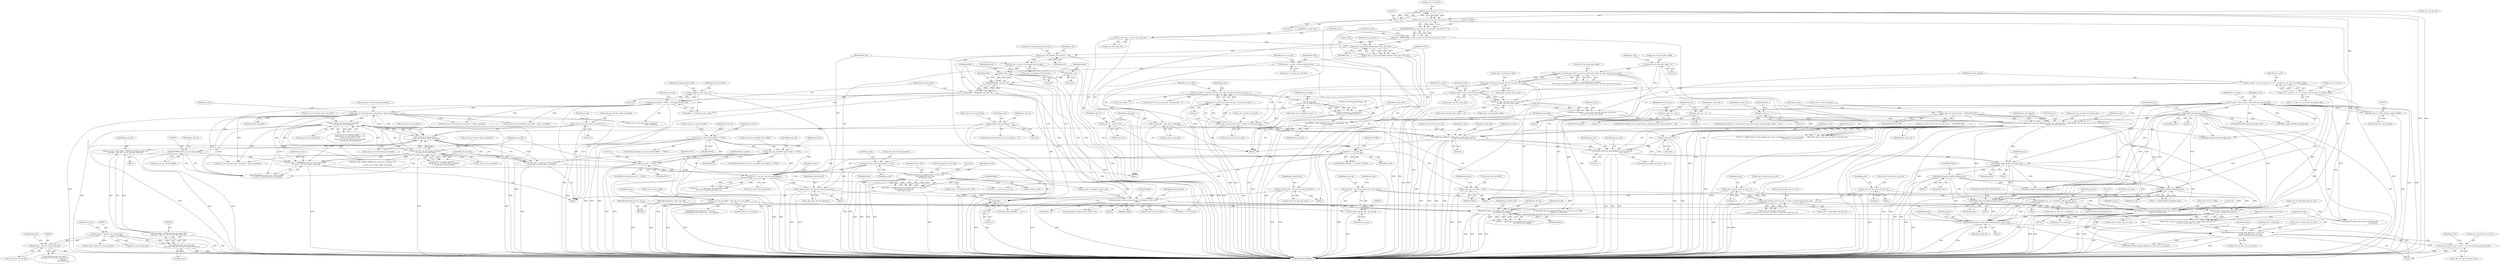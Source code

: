 digraph "0_Android_33ef7de9ddc8ea7eb9cbc440d1cf89957a0c267b@pointer" {
"1002112" [label="(Call,ps_dec->u4_fmt_conv_cur_row += ps_dec->u4_fmt_conv_num_rows)"];
"1002100" [label="(Call,ih264d_format_convert(ps_dec, &(ps_dec->s_disp_op),\n                                  ps_dec->u4_fmt_conv_cur_row,\n                                  ps_dec->u4_fmt_conv_num_rows))"];
"1002069" [label="(Call,ih264d_fill_output_struct_from_context(ps_dec, ps_dec_op))"];
"1002041" [label="(Call,ih264d_get_next_display_field(ps_dec, ps_dec->ps_out_buffer,\n &(ps_dec->s_disp_op)))"];
"1002027" [label="(Call,ih264d_signal_bs_deblk_thread(ps_dec))"];
"1000154" [label="(Call,* ps_dec = (dec_struct_t *)(dec_hdl->pv_codec_handle))"];
"1000156" [label="(Call,(dec_struct_t *)(dec_hdl->pv_codec_handle))"];
"1000897" [label="(Call,ih264d_init_decoder(ps_dec))"];
"1001735" [label="(Call,ih264d_signal_decode_thread(ps_dec))"];
"1001725" [label="(Call,ih264d_check_mb_map_deblk(ps_dec, u4_num_mbs,\n                                                   ps_tfr_cxt,1))"];
"1001701" [label="(Call,ih264d_init_deblk_tfr_ctxt(ps_dec, ps_pad_mgr, ps_tfr_cxt,\n                                           ps_dec->u2_frm_wd_in_mbs, 0))"];
"1001559" [label="(Call,ih264d_mark_err_slice_skip(ps_dec, num_mb_skipped, ps_dec->u1_nal_unit_type == IDR_SLICE_NAL, ps_dec->ps_cur_slice->u2_frame_num,\n &temp_poc, prev_slice_err))"];
"1001516" [label="(Call,num_mb_skipped = (ht_in_mbs * ps_dec->u2_frm_wd_in_mbs)\n - ps_dec->u2_total_mbs_coded)"];
"1001518" [label="(Call,(ht_in_mbs * ps_dec->u2_frm_wd_in_mbs)\n - ps_dec->u2_total_mbs_coded)"];
"1001519" [label="(Call,ht_in_mbs * ps_dec->u2_frm_wd_in_mbs)"];
"1001503" [label="(Call,ht_in_mbs = ps_dec->u2_pic_ht >> (4 + ps_dec->ps_cur_slice->u1_field_pic_flag))"];
"1001505" [label="(Call,ps_dec->u2_pic_ht >> (4 + ps_dec->ps_cur_slice->u1_field_pic_flag))"];
"1001028" [label="(Call,ps_dec->u2_pic_ht * 3 / 2)"];
"1001032" [label="(Call,3 / 2)"];
"1001490" [label="(Call,ps_dec->u2_frm_ht_in_mbs * ps_dec->u2_frm_wd_in_mbs)"];
"1001486" [label="(Call,ps_dec->u2_total_mbs_coded < ps_dec->u2_frm_ht_in_mbs * ps_dec->u2_frm_wd_in_mbs)"];
"1000909" [label="(Call,ps_dec->u2_total_mbs_coded = 0)"];
"1001562" [label="(Call,ps_dec->u1_nal_unit_type == IDR_SLICE_NAL)"];
"1001541" [label="(Call,prev_slice_err = 2)"];
"1001537" [label="(Call,prev_slice_err = 1)"];
"1001554" [label="(Call,prev_slice_err = 1)"];
"1001677" [label="(Call,*ps_pad_mgr = &ps_dec->s_pad_mgr)"];
"1001672" [label="(Call,*ps_tfr_cxt = &s_tfr_ctxt)"];
"1001686" [label="(Call,ps_dec->u2_frm_wd_in_mbs * ps_dec->u2_frm_ht_in_mbs)"];
"1001722" [label="(Call,u4_num_mbs != 0)"];
"1001718" [label="(Call,DEBUG_PERF_PRINTF(\"mbs left for deblocking= %d \n\",u4_num_mbs))"];
"1001709" [label="(Call,u4_num_mbs = u4_max_addr\n - ps_dec->u4_cur_deblk_mb_num + 1)"];
"1001711" [label="(Call,u4_max_addr\n - ps_dec->u4_cur_deblk_mb_num + 1)"];
"1001683" [label="(Call,u4_max_addr = (ps_dec->u2_frm_wd_in_mbs * ps_dec->u2_frm_ht_in_mbs) - 1)"];
"1001685" [label="(Call,(ps_dec->u2_frm_wd_in_mbs * ps_dec->u2_frm_ht_in_mbs) - 1)"];
"1001905" [label="(Call,ih264d_deblock_display(ps_dec))"];
"1001744" [label="(Call,ih264d_signal_bs_deblk_thread(ps_dec))"];
"1000325" [label="(Call,ps_dec->ps_out_buffer = &ps_dec_ip->s_out_buffer)"];
"1000312" [label="(Call,ps_dec->ps_out_buffer = NULL)"];
"1000261" [label="(Call,ps_dec_ip->pv_stream_buffer == NULL)"];
"1001297" [label="(Call,ih264d_parse_nal_unit(dec_hdl, ps_dec_op,\n                              pu1_bitstrm_buf, buflen))"];
"1000149" [label="(MethodParameterIn,iv_obj_t *dec_hdl)"];
"1000228" [label="(Call,memset(ps_dec_op, 0, sizeof(ivd_video_decode_op_t)))"];
"1000216" [label="(Call,ps_dec_op = (ivd_video_decode_op_t *)pv_api_op)"];
"1000218" [label="(Call,(ivd_video_decode_op_t *)pv_api_op)"];
"1000151" [label="(MethodParameterIn,void *pv_api_op)"];
"1001208" [label="(Call,memcpy(pu1_bitstrm_buf, pu1_buf + u4_length_of_start_code,\n                   buflen))"];
"1001061" [label="(Call,pu1_bitstrm_buf = ps_dec->pu1_bits_buf_dynamic)"];
"1001001" [label="(Call,NULL == ps_dec->pu1_bits_buf_dynamic)"];
"1000624" [label="(Call,ps_pic_buf == NULL)"];
"1000611" [label="(Call,ps_pic_buf = (pic_buffer_t *)ih264_buf_mgr_get_next_free(\n (buf_mgr_t *)ps_dec->pv_pic_buf_mgr, &free_id))"];
"1000613" [label="(Call,(pic_buffer_t *)ih264_buf_mgr_get_next_free(\n (buf_mgr_t *)ps_dec->pv_pic_buf_mgr, &free_id))"];
"1000615" [label="(Call,ih264_buf_mgr_get_next_free(\n (buf_mgr_t *)ps_dec->pv_pic_buf_mgr, &free_id))"];
"1000616" [label="(Call,(buf_mgr_t *)ps_dec->pv_pic_buf_mgr)"];
"1000687" [label="(Call,(buf_mgr_t *)ps_dec->pv_pic_buf_mgr)"];
"1000407" [label="(Call,ps_dec->ps_out_buffer->pu1_bufs[i] == NULL)"];
"1001042" [label="(Call,NULL == pv_buf)"];
"1001035" [label="(Call,pv_buf = ps_dec->pf_aligned_alloc(pv_mem_ctxt, 128, size))"];
"1001037" [label="(Call,ps_dec->pf_aligned_alloc(pv_mem_ctxt, 128, size))"];
"1001015" [label="(Call,*pv_mem_ctxt = ps_dec->pv_mem_ctxt)"];
"1001020" [label="(Call,size = MAX(256000, ps_dec->u2_pic_wd * ps_dec->u2_pic_ht * 3 / 2))"];
"1001022" [label="(Call,MAX(256000, ps_dec->u2_pic_wd * ps_dec->u2_pic_ht * 3 / 2))"];
"1001024" [label="(Call,ps_dec->u2_pic_wd * ps_dec->u2_pic_ht * 3 / 2)"];
"1001046" [label="(Call,ps_dec->pu1_bits_buf_dynamic = pv_buf)"];
"1001073" [label="(Call,pu1_bitstrm_buf = ps_dec->pu1_bits_buf_static)"];
"1001088" [label="(Call,ih264d_find_start_code(pu1_buf, 0, u4_max_ofst,\n &u4_length_of_start_code,\n &u4_next_is_aud))"];
"1000979" [label="(Call,pu1_buf = (UWORD8*)ps_dec_ip->pv_stream_buffer\n + ps_dec_op->u4_num_bytes_consumed)"];
"1000982" [label="(Call,(UWORD8*)ps_dec_ip->pv_stream_buffer)"];
"1001461" [label="(Call,ps_dec_op->u4_num_bytes_consumed\n < ps_dec_ip->u4_num_Bytes)"];
"1001436" [label="(Call,ps_dec_op->u4_num_bytes_consumed\n < ps_dec_ip->u4_num_Bytes)"];
"1001116" [label="(Call,ps_dec_op->u4_num_bytes_consumed += bytes_consumed)"];
"1001111" [label="(Call,bytes_consumed = buflen + u4_length_of_start_code)"];
"1001104" [label="(Call,buflen = MIN(buflen, buf_size - 8))"];
"1001106" [label="(Call,MIN(buflen, buf_size - 8))"];
"1001097" [label="(Call,buflen == -1)"];
"1001086" [label="(Call,buflen = ih264d_find_start_code(pu1_buf, 0, u4_max_ofst,\n &u4_length_of_start_code,\n &u4_next_is_aud))"];
"1001099" [label="(Call,-1)"];
"1001101" [label="(Call,buflen = 0)"];
"1001108" [label="(Call,buf_size - 8)"];
"1001066" [label="(Call,buf_size = ps_dec->u4_dynamic_bits_buf_size)"];
"1001051" [label="(Call,ps_dec->u4_dynamic_bits_buf_size = size)"];
"1001078" [label="(Call,buf_size = ps_dec->u4_static_bits_buf_size)"];
"1000172" [label="(Call,u4_length_of_start_code = 0)"];
"1000992" [label="(Call,ps_dec_ip->u4_num_Bytes\n - ps_dec_op->u4_num_bytes_consumed)"];
"1000282" [label="(Call,ps_dec_ip->u4_num_Bytes <= 0)"];
"1000307" [label="(Call,ps_dec_op->u4_num_bytes_consumed = 0)"];
"1000990" [label="(Call,u4_max_ofst = ps_dec_ip->u4_num_Bytes\n - ps_dec_op->u4_num_bytes_consumed)"];
"1002091" [label="(Call,ps_dec->s_disp_frame_info.u4_y_ht\n - ps_dec->u4_fmt_conv_cur_row)"];
"1002077" [label="(Call,ps_dec->u4_fmt_conv_cur_row < ps_dec->s_disp_frame_info.u4_y_ht)"];
"1002059" [label="(Call,ps_dec->u4_fmt_conv_cur_row = 0)"];
"1000333" [label="(Call,ps_dec->u4_fmt_conv_cur_row = 0)"];
"1002087" [label="(Call,ps_dec->u4_fmt_conv_num_rows = ps_dec->s_disp_frame_info.u4_y_ht\n - ps_dec->u4_fmt_conv_cur_row)"];
"1000980" [label="(Identifier,pu1_buf)"];
"1000217" [label="(Identifier,ps_dec_op)"];
"1002087" [label="(Call,ps_dec->u4_fmt_conv_num_rows = ps_dec->s_disp_frame_info.u4_y_ht\n - ps_dec->u4_fmt_conv_cur_row)"];
"1001103" [label="(Literal,0)"];
"1000316" [label="(Identifier,NULL)"];
"1001024" [label="(Call,ps_dec->u2_pic_wd * ps_dec->u2_pic_ht * 3 / 2)"];
"1001098" [label="(Identifier,buflen)"];
"1001732" [label="(Identifier,ps_dec)"];
"1001053" [label="(Identifier,ps_dec)"];
"1000615" [label="(Call,ih264_buf_mgr_get_next_free(\n (buf_mgr_t *)ps_dec->pv_pic_buf_mgr, &free_id))"];
"1001718" [label="(Call,DEBUG_PERF_PRINTF(\"mbs left for deblocking= %d \n\",u4_num_mbs))"];
"1001440" [label="(Call,ps_dec_ip->u4_num_Bytes)"];
"1002088" [label="(Call,ps_dec->u4_fmt_conv_num_rows)"];
"1001087" [label="(Identifier,buflen)"];
"1001491" [label="(Call,ps_dec->u2_frm_ht_in_mbs)"];
"1001055" [label="(Identifier,size)"];
"1001102" [label="(Identifier,buflen)"];
"1000238" [label="(Call,ps_dec->pv_dec_out = ps_dec_op)"];
"1002078" [label="(Call,ps_dec->u4_fmt_conv_cur_row)"];
"1002041" [label="(Call,ih264d_get_next_display_field(ps_dec, ps_dec->ps_out_buffer,\n &(ps_dec->s_disp_op)))"];
"1001041" [label="(Call,RETURN_IF((NULL == pv_buf), IV_FAIL))"];
"1001301" [label="(Identifier,buflen)"];
"1001020" [label="(Call,size = MAX(256000, ps_dec->u2_pic_wd * ps_dec->u2_pic_ht * 3 / 2))"];
"1001724" [label="(Literal,0)"];
"1001023" [label="(Literal,256000)"];
"1001100" [label="(Literal,1)"];
"1000224" [label="(Identifier,u4_size)"];
"1001011" [label="(Block,)"];
"1001537" [label="(Call,prev_slice_err = 1)"];
"1001118" [label="(Identifier,ps_dec_op)"];
"1001698" [label="(Call,u4_max_addr + 1)"];
"1001563" [label="(Call,ps_dec->u1_nal_unit_type)"];
"1001906" [label="(Identifier,ps_dec)"];
"1002147" [label="(Call,NULL != ps_dec->ps_cur_sps)"];
"1001297" [label="(Call,ih264d_parse_nal_unit(dec_hdl, ps_dec_op,\n                              pu1_bitstrm_buf, buflen))"];
"1000689" [label="(Call,ps_dec->pv_pic_buf_mgr)"];
"1001039" [label="(Literal,128)"];
"1001094" [label="(Call,&u4_next_is_aud)"];
"1001084" [label="(Identifier,u4_next_is_aud)"];
"1002028" [label="(Identifier,ps_dec)"];
"1000979" [label="(Call,pu1_buf = (UWORD8*)ps_dec_ip->pv_stream_buffer\n + ps_dec_op->u4_num_bytes_consumed)"];
"1002119" [label="(Call,ih264d_release_display_field(ps_dec, &(ps_dec->s_disp_op)))"];
"1001558" [label="(Identifier,ret1)"];
"1000218" [label="(Call,(ivd_video_decode_op_t *)pv_api_op)"];
"1001527" [label="(ControlStructure,if(ps_dec->u4_first_slice_in_pic && (ps_dec->u4_pic_buf_got == 0)))"];
"1001079" [label="(Identifier,buf_size)"];
"1001673" [label="(Identifier,ps_tfr_cxt)"];
"1001745" [label="(Identifier,ps_dec)"];
"1001116" [label="(Call,ps_dec_op->u4_num_bytes_consumed += bytes_consumed)"];
"1001520" [label="(Identifier,ht_in_mbs)"];
"1000231" [label="(Call,sizeof(ivd_video_decode_op_t))"];
"1000981" [label="(Call,(UWORD8*)ps_dec_ip->pv_stream_buffer\n + ps_dec_op->u4_num_bytes_consumed)"];
"1000692" [label="(Identifier,free_id)"];
"1000896" [label="(Block,)"];
"1001540" [label="(ControlStructure,else)"];
"1000229" [label="(Identifier,ps_dec_op)"];
"1000262" [label="(Call,ps_dec_ip->pv_stream_buffer)"];
"1000286" [label="(Literal,0)"];
"1001710" [label="(Identifier,u4_num_mbs)"];
"1001555" [label="(Identifier,prev_slice_err)"];
"1000977" [label="(Block,)"];
"1000269" [label="(Identifier,ps_dec_op)"];
"1001705" [label="(Call,ps_dec->u2_frm_wd_in_mbs)"];
"1000152" [label="(Block,)"];
"1000317" [label="(ControlStructure,if(ps_dec_ip->u4_size\n >= offsetof(ivd_video_decode_ip_t, s_out_buffer)))"];
"1001068" [label="(Call,ps_dec->u4_dynamic_bits_buf_size)"];
"1001127" [label="(Identifier,ps_dec)"];
"1001075" [label="(Call,ps_dec->pu1_bits_buf_static)"];
"1002102" [label="(Call,&(ps_dec->s_disp_op))"];
"1001903" [label="(Call,ret = ih264d_deblock_display(ps_dec))"];
"1000898" [label="(Identifier,ps_dec)"];
"1002063" [label="(Literal,0)"];
"1000901" [label="(Identifier,ps_dec)"];
"1001207" [label="(Block,)"];
"1002112" [label="(Call,ps_dec->u4_fmt_conv_cur_row += ps_dec->u4_fmt_conv_num_rows)"];
"1001509" [label="(Call,4 + ps_dec->ps_cur_slice->u1_field_pic_flag)"];
"1001482" [label="(Call,(ret != IVD_MEM_ALLOC_FAILED)\n && ps_dec->u2_total_mbs_coded < ps_dec->u2_frm_ht_in_mbs * ps_dec->u2_frm_wd_in_mbs)"];
"1000335" [label="(Identifier,ps_dec)"];
"1000149" [label="(MethodParameterIn,iv_obj_t *dec_hdl)"];
"1001051" [label="(Call,ps_dec->u4_dynamic_bits_buf_size = size)"];
"1001549" [label="(Call,ps_dec->u2_total_mbs_coded == 0)"];
"1001213" [label="(Identifier,buflen)"];
"1001693" [label="(Literal,1)"];
"1000609" [label="(Block,)"];
"1000625" [label="(Identifier,ps_pic_buf)"];
"1000419" [label="(Identifier,ps_dec_op)"];
"1000265" [label="(Identifier,NULL)"];
"1000154" [label="(Call,* ps_dec = (dec_struct_t *)(dec_hdl->pv_codec_handle))"];
"1001099" [label="(Call,-1)"];
"1001063" [label="(Call,ps_dec->pu1_bits_buf_dynamic)"];
"1001008" [label="(Identifier,ps_dec)"];
"1001091" [label="(Identifier,u4_max_ofst)"];
"1001088" [label="(Call,ih264d_find_start_code(pu1_buf, 0, u4_max_ofst,\n &u4_length_of_start_code,\n &u4_next_is_aud))"];
"1001744" [label="(Call,ih264d_signal_bs_deblk_thread(ps_dec))"];
"1002043" [label="(Call,ps_dec->ps_out_buffer)"];
"1002106" [label="(Call,ps_dec->u4_fmt_conv_cur_row)"];
"1001430" [label="(Call,(ps_dec->i4_header_decoded != 3)\n && (ps_dec_op->u4_num_bytes_consumed\n < ps_dec_ip->u4_num_Bytes))"];
"1001042" [label="(Call,NULL == pv_buf)"];
"1000216" [label="(Call,ps_dec_op = (ivd_video_decode_op_t *)pv_api_op)"];
"1000626" [label="(Identifier,NULL)"];
"1000177" [label="(Identifier,bytes_consumed)"];
"1001298" [label="(Identifier,dec_hdl)"];
"1000913" [label="(Literal,0)"];
"1000407" [label="(Call,ps_dec->ps_out_buffer->pu1_bufs[i] == NULL)"];
"1001696" [label="(Identifier,ps_dec)"];
"1000415" [label="(Identifier,NULL)"];
"1000622" [label="(Identifier,free_id)"];
"1001561" [label="(Identifier,num_mb_skipped)"];
"1001530" [label="(Identifier,ps_dec)"];
"1000320" [label="(Identifier,ps_dec_ip)"];
"1000283" [label="(Call,ps_dec_ip->u4_num_Bytes)"];
"1002029" [label="(Block,)"];
"1001045" [label="(Identifier,IV_FAIL)"];
"1001566" [label="(Identifier,IDR_SLICE_NAL)"];
"1001047" [label="(Call,ps_dec->pu1_bits_buf_dynamic)"];
"1001572" [label="(Call,&temp_poc)"];
"1001300" [label="(Identifier,pu1_bitstrm_buf)"];
"1000174" [label="(Literal,0)"];
"1001108" [label="(Call,buf_size - 8)"];
"1002116" [label="(Call,ps_dec->u4_fmt_conv_num_rows)"];
"1001667" [label="(Block,)"];
"1001107" [label="(Identifier,buflen)"];
"1001465" [label="(Call,ps_dec_ip->u4_num_Bytes)"];
"1000616" [label="(Call,(buf_mgr_t *)ps_dec->pv_pic_buf_mgr)"];
"1001746" [label="(Call,DATA_SYNC())"];
"1002097" [label="(Call,ps_dec->u4_fmt_conv_cur_row)"];
"1001022" [label="(Call,MAX(256000, ps_dec->u2_pic_wd * ps_dec->u2_pic_ht * 3 / 2))"];
"1000281" [label="(ControlStructure,if(ps_dec_ip->u4_num_Bytes <= 0))"];
"1001538" [label="(Identifier,prev_slice_err)"];
"1001721" [label="(ControlStructure,if(u4_num_mbs != 0))"];
"1001086" [label="(Call,buflen = ih264d_find_start_code(pu1_buf, 0, u4_max_ofst,\n &u4_length_of_start_code,\n &u4_next_is_aud))"];
"1001725" [label="(Call,ih264d_check_mb_map_deblk(ps_dec, u4_num_mbs,\n                                                   ps_tfr_cxt,1))"];
"1000307" [label="(Call,ps_dec_op->u4_num_bytes_consumed = 0)"];
"1001541" [label="(Call,prev_slice_err = 2)"];
"1000282" [label="(Call,ps_dec_ip->u4_num_Bytes <= 0)"];
"1001557" [label="(Call,ret1 = ih264d_mark_err_slice_skip(ps_dec, num_mb_skipped, ps_dec->u1_nal_unit_type == IDR_SLICE_NAL, ps_dec->ps_cur_slice->u2_frame_num,\n &temp_poc, prev_slice_err))"];
"1001101" [label="(Call,buflen = 0)"];
"1001843" [label="(Call,ih264d_signal_bs_deblk_thread(ps_dec))"];
"1001505" [label="(Call,ps_dec->u2_pic_ht >> (4 + ps_dec->ps_cur_slice->u1_field_pic_flag))"];
"1002060" [label="(Call,ps_dec->u4_fmt_conv_cur_row)"];
"1000155" [label="(Identifier,ps_dec)"];
"1001046" [label="(Call,ps_dec->pu1_bits_buf_dynamic = pv_buf)"];
"1001686" [label="(Call,ps_dec->u2_frm_wd_in_mbs * ps_dec->u2_frm_ht_in_mbs)"];
"1000173" [label="(Identifier,u4_length_of_start_code)"];
"1001542" [label="(Identifier,prev_slice_err)"];
"1001711" [label="(Call,u4_max_addr\n - ps_dec->u4_cur_deblk_mb_num + 1)"];
"1001674" [label="(Call,&s_tfr_ctxt)"];
"1001109" [label="(Identifier,buf_size)"];
"1000220" [label="(Identifier,pv_api_op)"];
"1000158" [label="(Call,dec_hdl->pv_codec_handle)"];
"1000910" [label="(Call,ps_dec->u2_total_mbs_coded)"];
"1001687" [label="(Call,ps_dec->u2_frm_wd_in_mbs)"];
"1002120" [label="(Identifier,ps_dec)"];
"1001222" [label="(Call,pu1_bitstrm_buf + buflen)"];
"1002086" [label="(Block,)"];
"1000990" [label="(Call,u4_max_ofst = ps_dec_ip->u4_num_Bytes\n - ps_dec_op->u4_num_bytes_consumed)"];
"1001060" [label="(Block,)"];
"1001003" [label="(Call,ps_dec->pu1_bits_buf_dynamic)"];
"1001295" [label="(Call,ret = ih264d_parse_nal_unit(dec_hdl, ps_dec_op,\n                              pu1_bitstrm_buf, buflen))"];
"1001462" [label="(Call,ps_dec_op->u4_num_bytes_consumed)"];
"1000172" [label="(Call,u4_length_of_start_code = 0)"];
"1001092" [label="(Call,&u4_length_of_start_code)"];
"1001735" [label="(Call,ih264d_signal_decode_thread(ps_dec))"];
"1002075" [label="(Identifier,ps_dec)"];
"1001159" [label="(Call,ps_dec_op->u4_num_bytes_consumed -=\n                                        bytes_consumed)"];
"1002046" [label="(Call,&(ps_dec->s_disp_op))"];
"1000436" [label="(Identifier,ps_dec)"];
"1000337" [label="(Literal,0)"];
"1001436" [label="(Call,ps_dec_op->u4_num_bytes_consumed\n < ps_dec_ip->u4_num_Bytes)"];
"1001569" [label="(Identifier,ps_dec)"];
"1001503" [label="(Call,ht_in_mbs = ps_dec->u2_pic_ht >> (4 + ps_dec->ps_cur_slice->u1_field_pic_flag))"];
"1000697" [label="(Call,(buf_mgr_t *)ps_dec->pv_pic_buf_mgr)"];
"1000151" [label="(MethodParameterIn,void *pv_api_op)"];
"1001933" [label="(Call,ps_dec->ps_cur_slice->u1_nal_unit_type == IDR_SLICE_NAL)"];
"1001106" [label="(Call,MIN(buflen, buf_size - 8))"];
"1001034" [label="(Literal,2)"];
"1000340" [label="(Identifier,ps_dec)"];
"1002073" [label="(Call,ps_dec->u4_output_present &&\n (ps_dec->u4_fmt_conv_cur_row < ps_dec->s_disp_frame_info.u4_y_ht))"];
"1001574" [label="(Identifier,prev_slice_err)"];
"1001547" [label="(Identifier,ps_dec)"];
"1002091" [label="(Call,ps_dec->s_disp_frame_info.u4_y_ht\n - ps_dec->u4_fmt_conv_cur_row)"];
"1000406" [label="(ControlStructure,if(ps_dec->ps_out_buffer->pu1_bufs[i] == NULL))"];
"1002100" [label="(Call,ih264d_format_convert(ps_dec, &(ps_dec->s_disp_op),\n                                  ps_dec->u4_fmt_conv_cur_row,\n                                  ps_dec->u4_fmt_conv_num_rows))"];
"1001672" [label="(Call,*ps_tfr_cxt = &s_tfr_ctxt)"];
"1001729" [label="(Literal,1)"];
"1002069" [label="(Call,ih264d_fill_output_struct_from_context(ps_dec, ps_dec_op))"];
"1001017" [label="(Call,ps_dec->pv_mem_ctxt)"];
"1001078" [label="(Call,buf_size = ps_dec->u4_static_bits_buf_size)"];
"1000311" [label="(Literal,0)"];
"1001562" [label="(Call,ps_dec->u1_nal_unit_type == IDR_SLICE_NAL)"];
"1001694" [label="(Call,ps_dec->u4_cur_bs_mb_num = u4_max_addr + 1)"];
"1002071" [label="(Identifier,ps_dec_op)"];
"1001709" [label="(Call,u4_num_mbs = u4_max_addr\n - ps_dec->u4_cur_deblk_mb_num + 1)"];
"1001050" [label="(Identifier,pv_buf)"];
"1001096" [label="(ControlStructure,if(buflen == -1))"];
"1001708" [label="(Literal,0)"];
"1001216" [label="(Call,buflen + 8)"];
"1000314" [label="(Identifier,ps_dec)"];
"1001044" [label="(Identifier,pv_buf)"];
"1000334" [label="(Call,ps_dec->u4_fmt_conv_cur_row)"];
"1002092" [label="(Call,ps_dec->s_disp_frame_info.u4_y_ht)"];
"1002040" [label="(Block,)"];
"1001517" [label="(Identifier,num_mb_skipped)"];
"1002066" [label="(Identifier,ps_dec)"];
"1001067" [label="(Identifier,buf_size)"];
"1001524" [label="(Call,ps_dec->u2_total_mbs_coded)"];
"1000333" [label="(Call,ps_dec->u4_fmt_conv_cur_row = 0)"];
"1001678" [label="(Identifier,ps_pad_mgr)"];
"1001090" [label="(Literal,0)"];
"1001723" [label="(Identifier,u4_num_mbs)"];
"1001683" [label="(Call,u4_max_addr = (ps_dec->u2_frm_wd_in_mbs * ps_dec->u2_frm_ht_in_mbs) - 1)"];
"1001612" [label="(Call,ih264d_signal_decode_thread(ps_dec))"];
"1000909" [label="(Call,ps_dec->u2_total_mbs_coded = 0)"];
"1000679" [label="(Literal,1)"];
"1000230" [label="(Literal,0)"];
"1001089" [label="(Identifier,pu1_buf)"];
"1001358" [label="(Call,ps_dec_op->u4_num_bytes_consumed -= bytes_consumed)"];
"1001062" [label="(Identifier,pu1_bitstrm_buf)"];
"1001409" [label="(Call,ih264d_signal_decode_thread(ps_dec))"];
"1001497" [label="(Block,)"];
"1001702" [label="(Identifier,ps_dec)"];
"1001080" [label="(Call,ps_dec->u4_static_bits_buf_size)"];
"1000312" [label="(Call,ps_dec->ps_out_buffer = NULL)"];
"1001112" [label="(Identifier,bytes_consumed)"];
"1001712" [label="(Identifier,u4_max_addr)"];
"1002052" [label="(Literal,0)"];
"1001437" [label="(Call,ps_dec_op->u4_num_bytes_consumed)"];
"1001743" [label="(Block,)"];
"1000624" [label="(Call,ps_pic_buf == NULL)"];
"1002077" [label="(Call,ps_dec->u4_fmt_conv_cur_row < ps_dec->s_disp_frame_info.u4_y_ht)"];
"1001105" [label="(Identifier,buflen)"];
"1001713" [label="(Call,ps_dec->u4_cur_deblk_mb_num + 1)"];
"1000618" [label="(Call,ps_dec->pv_pic_buf_mgr)"];
"1000916" [label="(Identifier,ps_dec)"];
"1000991" [label="(Identifier,u4_max_ofst)"];
"1001215" [label="(Call,(buflen + 8) < buf_size)"];
"1001117" [label="(Call,ps_dec_op->u4_num_bytes_consumed)"];
"1001703" [label="(Identifier,ps_pad_mgr)"];
"1001490" [label="(Call,ps_dec->u2_frm_ht_in_mbs * ps_dec->u2_frm_wd_in_mbs)"];
"1001035" [label="(Call,pv_buf = ps_dec->pf_aligned_alloc(pv_mem_ctxt, 128, size))"];
"1001111" [label="(Call,bytes_consumed = buflen + u4_length_of_start_code)"];
"1001720" [label="(Identifier,u4_num_mbs)"];
"1001021" [label="(Identifier,size)"];
"1001192" [label="(Call,ih264d_signal_decode_thread(ps_dec))"];
"1001719" [label="(Literal,\"mbs left for deblocking= %d \n\")"];
"1000631" [label="(Identifier,display_queued)"];
"1000326" [label="(Call,ps_dec->ps_out_buffer)"];
"1002114" [label="(Identifier,ps_dec)"];
"1001728" [label="(Identifier,ps_tfr_cxt)"];
"1001015" [label="(Call,*pv_mem_ctxt = ps_dec->pv_mem_ctxt)"];
"1001058" [label="(Identifier,ps_dec)"];
"1000284" [label="(Identifier,ps_dec_ip)"];
"1002101" [label="(Identifier,ps_dec)"];
"1001210" [label="(Call,pu1_buf + u4_length_of_start_code)"];
"1000612" [label="(Identifier,ps_pic_buf)"];
"1002189" [label="(MethodReturn,WORD32)"];
"1001559" [label="(Call,ih264d_mark_err_slice_skip(ps_dec, num_mb_skipped, ps_dec->u1_nal_unit_type == IDR_SLICE_NAL, ps_dec->ps_cur_slice->u2_frame_num,\n &temp_poc, prev_slice_err))"];
"1001504" [label="(Identifier,ht_in_mbs)"];
"1001036" [label="(Identifier,pv_buf)"];
"1001740" [label="(Identifier,ps_dec)"];
"1001487" [label="(Call,ps_dec->u2_total_mbs_coded)"];
"1001097" [label="(Call,buflen == -1)"];
"1000304" [label="(Identifier,ps_dec)"];
"1000228" [label="(Call,memset(ps_dec_op, 0, sizeof(ivd_video_decode_op_t)))"];
"1001028" [label="(Call,ps_dec->u2_pic_ht * 3 / 2)"];
"1001556" [label="(Literal,1)"];
"1001544" [label="(ControlStructure,if(ps_dec->u4_first_slice_in_pic && (ps_dec->u2_total_mbs_coded == 0)))"];
"1000261" [label="(Call,ps_dec_ip->pv_stream_buffer == NULL)"];
"1001217" [label="(Identifier,buflen)"];
"1001567" [label="(Call,ps_dec->ps_cur_slice->u2_frame_num)"];
"1000988" [label="(Identifier,ps_dec_op)"];
"1000897" [label="(Call,ih264d_init_decoder(ps_dec))"];
"1002026" [label="(Block,)"];
"1001521" [label="(Call,ps_dec->u2_frm_wd_in_mbs)"];
"1001461" [label="(Call,ps_dec_op->u4_num_bytes_consumed\n < ps_dec_ip->u4_num_Bytes)"];
"1002182" [label="(Call,H264_DEC_DEBUG_PRINT(\"The num bytes consumed: %d\n\",\n                         ps_dec_op->u4_num_bytes_consumed))"];
"1000613" [label="(Call,(pic_buffer_t *)ih264_buf_mgr_get_next_free(\n (buf_mgr_t *)ps_dec->pv_pic_buf_mgr, &free_id))"];
"1001073" [label="(Call,pu1_bitstrm_buf = ps_dec->pu1_bits_buf_static)"];
"1002033" [label="(Identifier,IVD_DECODE_FRAME_OUT)"];
"1002058" [label="(Block,)"];
"1000313" [label="(Call,ps_dec->ps_out_buffer)"];
"1001025" [label="(Call,ps_dec->u2_pic_wd)"];
"1002109" [label="(Call,ps_dec->u4_fmt_conv_num_rows)"];
"1001628" [label="(Call,ps_dec_op->u4_num_bytes_consumed -= bytes_consumed)"];
"1001002" [label="(Identifier,NULL)"];
"1001539" [label="(Literal,1)"];
"1001074" [label="(Identifier,pu1_bitstrm_buf)"];
"1001445" [label="(Call,((ps_dec->i4_decode_header == 0)\n && ((ps_dec->u1_pic_decode_done == 0)\n || (u4_next_is_aud == 1)))\n && (ps_dec_op->u4_num_bytes_consumed\n < ps_dec_ip->u4_num_Bytes))"];
"1000686" [label="(Call,ih264_buf_mgr_set_status(\n (buf_mgr_t *)ps_dec->pv_pic_buf_mgr,\n                                    free_id,\n                                    BUF_MGR_IO))"];
"1000623" [label="(ControlStructure,if(ps_pic_buf == NULL))"];
"1000156" [label="(Call,(dec_struct_t *)(dec_hdl->pv_codec_handle))"];
"1001001" [label="(Call,NULL == ps_dec->pu1_bits_buf_dynamic)"];
"1000982" [label="(Call,(UWORD8*)ps_dec_ip->pv_stream_buffer)"];
"1001256" [label="(Call,ih264d_fill_output_struct_from_context(ps_dec,\n                                                           ps_dec_op))"];
"1001134" [label="(Call,pu1_buf + u4_length_of_start_code)"];
"1001000" [label="(Call,(NULL == ps_dec->pu1_bits_buf_dynamic) &&\n (ps_dec->i4_header_decoded & 1))"];
"1001690" [label="(Call,ps_dec->u2_frm_ht_in_mbs)"];
"1001208" [label="(Call,memcpy(pu1_bitstrm_buf, pu1_buf + u4_length_of_start_code,\n                   buflen))"];
"1000996" [label="(Call,ps_dec_op->u4_num_bytes_consumed)"];
"1000408" [label="(Call,ps_dec->ps_out_buffer->pu1_bufs[i])"];
"1000325" [label="(Call,ps_dec->ps_out_buffer = &ps_dec_ip->s_out_buffer)"];
"1001038" [label="(Identifier,pv_mem_ctxt)"];
"1002081" [label="(Call,ps_dec->s_disp_frame_info.u4_y_ht)"];
"1001677" [label="(Call,*ps_pad_mgr = &ps_dec->s_pad_mgr)"];
"1002027" [label="(Call,ih264d_signal_bs_deblk_thread(ps_dec))"];
"1000329" [label="(Call,&ps_dec_ip->s_out_buffer)"];
"1001516" [label="(Call,num_mb_skipped = (ht_in_mbs * ps_dec->u2_frm_wd_in_mbs)\n - ps_dec->u2_total_mbs_coded)"];
"1000290" [label="(Identifier,ps_dec_op)"];
"1002059" [label="(Call,ps_dec->u4_fmt_conv_cur_row = 0)"];
"1001679" [label="(Call,&ps_dec->s_pad_mgr)"];
"1000714" [label="(Call,ih264d_get_next_display_field(ps_dec, ps_dec->ps_out_buffer,\n &(ps_dec->s_disp_op)))"];
"1001494" [label="(Call,ps_dec->u2_frm_wd_in_mbs)"];
"1001685" [label="(Call,(ps_dec->u2_frm_wd_in_mbs * ps_dec->u2_frm_ht_in_mbs) - 1)"];
"1001704" [label="(Identifier,ps_tfr_cxt)"];
"1001543" [label="(Literal,2)"];
"1001113" [label="(Call,buflen + u4_length_of_start_code)"];
"1001061" [label="(Call,pu1_bitstrm_buf = ps_dec->pu1_bits_buf_dynamic)"];
"1000611" [label="(Call,ps_pic_buf = (pic_buffer_t *)ih264_buf_mgr_get_next_free(\n (buf_mgr_t *)ps_dec->pv_pic_buf_mgr, &free_id))"];
"1001209" [label="(Identifier,pu1_bitstrm_buf)"];
"1001033" [label="(Literal,3)"];
"1001684" [label="(Identifier,u4_max_addr)"];
"1000621" [label="(Call,&free_id)"];
"1000221" [label="(Block,)"];
"1001043" [label="(Identifier,NULL)"];
"1000260" [label="(ControlStructure,if(ps_dec_ip->pv_stream_buffer == NULL))"];
"1001381" [label="(Call,ps_dec_op->u4_num_bytes_consumed -= bytes_consumed)"];
"1001905" [label="(Call,ih264d_deblock_display(ps_dec))"];
"1001525" [label="(Identifier,ps_dec)"];
"1000984" [label="(Call,ps_dec_ip->pv_stream_buffer)"];
"1001040" [label="(Identifier,size)"];
"1001736" [label="(Identifier,ps_dec)"];
"1000235" [label="(Identifier,ps_dec_op)"];
"1001486" [label="(Call,ps_dec->u2_total_mbs_coded < ps_dec->u2_frm_ht_in_mbs * ps_dec->u2_frm_wd_in_mbs)"];
"1001519" [label="(Call,ht_in_mbs * ps_dec->u2_frm_wd_in_mbs)"];
"1001029" [label="(Call,ps_dec->u2_pic_ht)"];
"1001506" [label="(Call,ps_dec->u2_pic_ht)"];
"1001110" [label="(Literal,8)"];
"1000992" [label="(Call,ps_dec_ip->u4_num_Bytes\n - ps_dec_op->u4_num_bytes_consumed)"];
"1001221" [label="(Call,memset(pu1_bitstrm_buf + buflen, 0, 8))"];
"1000163" [label="(Identifier,i4_err_status)"];
"1001518" [label="(Call,(ht_in_mbs * ps_dec->u2_frm_wd_in_mbs)\n - ps_dec->u2_total_mbs_coded)"];
"1001037" [label="(Call,ps_dec->pf_aligned_alloc(pv_mem_ctxt, 128, size))"];
"1001639" [label="(Block,)"];
"1001726" [label="(Identifier,ps_dec)"];
"1001104" [label="(Call,buflen = MIN(buflen, buf_size - 8))"];
"1001032" [label="(Call,3 / 2)"];
"1000993" [label="(Call,ps_dec_ip->u4_num_Bytes)"];
"1001299" [label="(Identifier,ps_dec_op)"];
"1001052" [label="(Call,ps_dec->u4_dynamic_bits_buf_size)"];
"1002042" [label="(Identifier,ps_dec)"];
"1000308" [label="(Call,ps_dec_op->u4_num_bytes_consumed)"];
"1002070" [label="(Identifier,ps_dec)"];
"1001120" [label="(Identifier,bytes_consumed)"];
"1001554" [label="(Call,prev_slice_err = 1)"];
"1001016" [label="(Identifier,pv_mem_ctxt)"];
"1001066" [label="(Call,buf_size = ps_dec->u4_dynamic_bits_buf_size)"];
"1001072" [label="(Block,)"];
"1002113" [label="(Call,ps_dec->u4_fmt_conv_cur_row)"];
"1001727" [label="(Identifier,u4_num_mbs)"];
"1000687" [label="(Call,(buf_mgr_t *)ps_dec->pv_pic_buf_mgr)"];
"1001701" [label="(Call,ih264d_init_deblk_tfr_ctxt(ps_dec, ps_pad_mgr, ps_tfr_cxt,\n                                           ps_dec->u2_frm_wd_in_mbs, 0))"];
"1001722" [label="(Call,u4_num_mbs != 0)"];
"1001560" [label="(Identifier,ps_dec)"];
"1002112" -> "1002086"  [label="AST: "];
"1002112" -> "1002116"  [label="CFG: "];
"1002113" -> "1002112"  [label="AST: "];
"1002116" -> "1002112"  [label="AST: "];
"1002120" -> "1002112"  [label="CFG: "];
"1002112" -> "1002189"  [label="DDG: "];
"1002112" -> "1002189"  [label="DDG: "];
"1002100" -> "1002112"  [label="DDG: "];
"1002100" -> "1002112"  [label="DDG: "];
"1002100" -> "1002086"  [label="AST: "];
"1002100" -> "1002109"  [label="CFG: "];
"1002101" -> "1002100"  [label="AST: "];
"1002102" -> "1002100"  [label="AST: "];
"1002106" -> "1002100"  [label="AST: "];
"1002109" -> "1002100"  [label="AST: "];
"1002114" -> "1002100"  [label="CFG: "];
"1002100" -> "1002189"  [label="DDG: "];
"1002069" -> "1002100"  [label="DDG: "];
"1002041" -> "1002100"  [label="DDG: "];
"1002091" -> "1002100"  [label="DDG: "];
"1002087" -> "1002100"  [label="DDG: "];
"1002100" -> "1002119"  [label="DDG: "];
"1002100" -> "1002119"  [label="DDG: "];
"1002069" -> "1002029"  [label="AST: "];
"1002069" -> "1002071"  [label="CFG: "];
"1002070" -> "1002069"  [label="AST: "];
"1002071" -> "1002069"  [label="AST: "];
"1002075" -> "1002069"  [label="CFG: "];
"1002069" -> "1002189"  [label="DDG: "];
"1002069" -> "1002189"  [label="DDG: "];
"1002041" -> "1002069"  [label="DDG: "];
"1002027" -> "1002069"  [label="DDG: "];
"1000154" -> "1002069"  [label="DDG: "];
"1000897" -> "1002069"  [label="DDG: "];
"1001735" -> "1002069"  [label="DDG: "];
"1001559" -> "1002069"  [label="DDG: "];
"1001905" -> "1002069"  [label="DDG: "];
"1001744" -> "1002069"  [label="DDG: "];
"1001297" -> "1002069"  [label="DDG: "];
"1000228" -> "1002069"  [label="DDG: "];
"1002069" -> "1002119"  [label="DDG: "];
"1002041" -> "1002040"  [label="AST: "];
"1002041" -> "1002046"  [label="CFG: "];
"1002042" -> "1002041"  [label="AST: "];
"1002043" -> "1002041"  [label="AST: "];
"1002046" -> "1002041"  [label="AST: "];
"1002052" -> "1002041"  [label="CFG: "];
"1002041" -> "1002189"  [label="DDG: "];
"1002041" -> "1002189"  [label="DDG: "];
"1002027" -> "1002041"  [label="DDG: "];
"1000154" -> "1002041"  [label="DDG: "];
"1000897" -> "1002041"  [label="DDG: "];
"1001735" -> "1002041"  [label="DDG: "];
"1001559" -> "1002041"  [label="DDG: "];
"1001905" -> "1002041"  [label="DDG: "];
"1001744" -> "1002041"  [label="DDG: "];
"1000325" -> "1002041"  [label="DDG: "];
"1000312" -> "1002041"  [label="DDG: "];
"1002041" -> "1002119"  [label="DDG: "];
"1002027" -> "1002026"  [label="AST: "];
"1002027" -> "1002028"  [label="CFG: "];
"1002028" -> "1002027"  [label="AST: "];
"1002033" -> "1002027"  [label="CFG: "];
"1002027" -> "1002189"  [label="DDG: "];
"1000154" -> "1002027"  [label="DDG: "];
"1000897" -> "1002027"  [label="DDG: "];
"1001735" -> "1002027"  [label="DDG: "];
"1001559" -> "1002027"  [label="DDG: "];
"1001905" -> "1002027"  [label="DDG: "];
"1001744" -> "1002027"  [label="DDG: "];
"1000154" -> "1000152"  [label="AST: "];
"1000154" -> "1000156"  [label="CFG: "];
"1000155" -> "1000154"  [label="AST: "];
"1000156" -> "1000154"  [label="AST: "];
"1000163" -> "1000154"  [label="CFG: "];
"1000154" -> "1002189"  [label="DDG: "];
"1000154" -> "1002189"  [label="DDG: "];
"1000156" -> "1000154"  [label="DDG: "];
"1000154" -> "1000714"  [label="DDG: "];
"1000154" -> "1000897"  [label="DDG: "];
"1000154" -> "1001192"  [label="DDG: "];
"1000154" -> "1001256"  [label="DDG: "];
"1000154" -> "1001409"  [label="DDG: "];
"1000154" -> "1001559"  [label="DDG: "];
"1000154" -> "1001612"  [label="DDG: "];
"1000154" -> "1001701"  [label="DDG: "];
"1000154" -> "1001735"  [label="DDG: "];
"1000154" -> "1001843"  [label="DDG: "];
"1000154" -> "1001905"  [label="DDG: "];
"1000156" -> "1000158"  [label="CFG: "];
"1000157" -> "1000156"  [label="AST: "];
"1000158" -> "1000156"  [label="AST: "];
"1000156" -> "1002189"  [label="DDG: "];
"1000897" -> "1000896"  [label="AST: "];
"1000897" -> "1000898"  [label="CFG: "];
"1000898" -> "1000897"  [label="AST: "];
"1000901" -> "1000897"  [label="CFG: "];
"1000897" -> "1002189"  [label="DDG: "];
"1000897" -> "1002189"  [label="DDG: "];
"1000897" -> "1001192"  [label="DDG: "];
"1000897" -> "1001256"  [label="DDG: "];
"1000897" -> "1001409"  [label="DDG: "];
"1000897" -> "1001559"  [label="DDG: "];
"1000897" -> "1001612"  [label="DDG: "];
"1000897" -> "1001701"  [label="DDG: "];
"1000897" -> "1001735"  [label="DDG: "];
"1000897" -> "1001843"  [label="DDG: "];
"1000897" -> "1001905"  [label="DDG: "];
"1001735" -> "1001639"  [label="AST: "];
"1001735" -> "1001736"  [label="CFG: "];
"1001736" -> "1001735"  [label="AST: "];
"1001740" -> "1001735"  [label="CFG: "];
"1001735" -> "1002189"  [label="DDG: "];
"1001735" -> "1002189"  [label="DDG: "];
"1001725" -> "1001735"  [label="DDG: "];
"1001701" -> "1001735"  [label="DDG: "];
"1001559" -> "1001735"  [label="DDG: "];
"1001735" -> "1001744"  [label="DDG: "];
"1001735" -> "1001843"  [label="DDG: "];
"1001735" -> "1001905"  [label="DDG: "];
"1001725" -> "1001721"  [label="AST: "];
"1001725" -> "1001729"  [label="CFG: "];
"1001726" -> "1001725"  [label="AST: "];
"1001727" -> "1001725"  [label="AST: "];
"1001728" -> "1001725"  [label="AST: "];
"1001729" -> "1001725"  [label="AST: "];
"1001732" -> "1001725"  [label="CFG: "];
"1001725" -> "1002189"  [label="DDG: "];
"1001725" -> "1002189"  [label="DDG: "];
"1001725" -> "1002189"  [label="DDG: "];
"1001701" -> "1001725"  [label="DDG: "];
"1001701" -> "1001725"  [label="DDG: "];
"1001722" -> "1001725"  [label="DDG: "];
"1001701" -> "1001667"  [label="AST: "];
"1001701" -> "1001708"  [label="CFG: "];
"1001702" -> "1001701"  [label="AST: "];
"1001703" -> "1001701"  [label="AST: "];
"1001704" -> "1001701"  [label="AST: "];
"1001705" -> "1001701"  [label="AST: "];
"1001708" -> "1001701"  [label="AST: "];
"1001710" -> "1001701"  [label="CFG: "];
"1001701" -> "1002189"  [label="DDG: "];
"1001701" -> "1002189"  [label="DDG: "];
"1001701" -> "1002189"  [label="DDG: "];
"1001701" -> "1002189"  [label="DDG: "];
"1001559" -> "1001701"  [label="DDG: "];
"1001677" -> "1001701"  [label="DDG: "];
"1001672" -> "1001701"  [label="DDG: "];
"1001686" -> "1001701"  [label="DDG: "];
"1001559" -> "1001557"  [label="AST: "];
"1001559" -> "1001574"  [label="CFG: "];
"1001560" -> "1001559"  [label="AST: "];
"1001561" -> "1001559"  [label="AST: "];
"1001562" -> "1001559"  [label="AST: "];
"1001567" -> "1001559"  [label="AST: "];
"1001572" -> "1001559"  [label="AST: "];
"1001574" -> "1001559"  [label="AST: "];
"1001557" -> "1001559"  [label="CFG: "];
"1001559" -> "1002189"  [label="DDG: "];
"1001559" -> "1002189"  [label="DDG: "];
"1001559" -> "1002189"  [label="DDG: "];
"1001559" -> "1002189"  [label="DDG: "];
"1001559" -> "1002189"  [label="DDG: "];
"1001559" -> "1002189"  [label="DDG: "];
"1001559" -> "1001557"  [label="DDG: "];
"1001559" -> "1001557"  [label="DDG: "];
"1001559" -> "1001557"  [label="DDG: "];
"1001559" -> "1001557"  [label="DDG: "];
"1001559" -> "1001557"  [label="DDG: "];
"1001559" -> "1001557"  [label="DDG: "];
"1001516" -> "1001559"  [label="DDG: "];
"1001562" -> "1001559"  [label="DDG: "];
"1001562" -> "1001559"  [label="DDG: "];
"1001541" -> "1001559"  [label="DDG: "];
"1001537" -> "1001559"  [label="DDG: "];
"1001554" -> "1001559"  [label="DDG: "];
"1001559" -> "1001612"  [label="DDG: "];
"1001559" -> "1001843"  [label="DDG: "];
"1001559" -> "1001905"  [label="DDG: "];
"1001516" -> "1001497"  [label="AST: "];
"1001516" -> "1001518"  [label="CFG: "];
"1001517" -> "1001516"  [label="AST: "];
"1001518" -> "1001516"  [label="AST: "];
"1001530" -> "1001516"  [label="CFG: "];
"1001516" -> "1002189"  [label="DDG: "];
"1001518" -> "1001516"  [label="DDG: "];
"1001518" -> "1001516"  [label="DDG: "];
"1001518" -> "1001524"  [label="CFG: "];
"1001519" -> "1001518"  [label="AST: "];
"1001524" -> "1001518"  [label="AST: "];
"1001518" -> "1002189"  [label="DDG: "];
"1001518" -> "1002189"  [label="DDG: "];
"1001519" -> "1001518"  [label="DDG: "];
"1001519" -> "1001518"  [label="DDG: "];
"1001486" -> "1001518"  [label="DDG: "];
"1000909" -> "1001518"  [label="DDG: "];
"1001518" -> "1001549"  [label="DDG: "];
"1001519" -> "1001521"  [label="CFG: "];
"1001520" -> "1001519"  [label="AST: "];
"1001521" -> "1001519"  [label="AST: "];
"1001525" -> "1001519"  [label="CFG: "];
"1001519" -> "1002189"  [label="DDG: "];
"1001519" -> "1002189"  [label="DDG: "];
"1001503" -> "1001519"  [label="DDG: "];
"1001490" -> "1001519"  [label="DDG: "];
"1001519" -> "1001686"  [label="DDG: "];
"1001503" -> "1001497"  [label="AST: "];
"1001503" -> "1001505"  [label="CFG: "];
"1001504" -> "1001503"  [label="AST: "];
"1001505" -> "1001503"  [label="AST: "];
"1001517" -> "1001503"  [label="CFG: "];
"1001503" -> "1002189"  [label="DDG: "];
"1001505" -> "1001503"  [label="DDG: "];
"1001505" -> "1001503"  [label="DDG: "];
"1001505" -> "1001509"  [label="CFG: "];
"1001506" -> "1001505"  [label="AST: "];
"1001509" -> "1001505"  [label="AST: "];
"1001505" -> "1002189"  [label="DDG: "];
"1001505" -> "1002189"  [label="DDG: "];
"1001028" -> "1001505"  [label="DDG: "];
"1001028" -> "1001024"  [label="AST: "];
"1001028" -> "1001032"  [label="CFG: "];
"1001029" -> "1001028"  [label="AST: "];
"1001032" -> "1001028"  [label="AST: "];
"1001024" -> "1001028"  [label="CFG: "];
"1001028" -> "1002189"  [label="DDG: "];
"1001028" -> "1002189"  [label="DDG: "];
"1001028" -> "1001024"  [label="DDG: "];
"1001028" -> "1001024"  [label="DDG: "];
"1001032" -> "1001028"  [label="DDG: "];
"1001032" -> "1001028"  [label="DDG: "];
"1001032" -> "1001034"  [label="CFG: "];
"1001033" -> "1001032"  [label="AST: "];
"1001034" -> "1001032"  [label="AST: "];
"1001490" -> "1001486"  [label="AST: "];
"1001490" -> "1001494"  [label="CFG: "];
"1001491" -> "1001490"  [label="AST: "];
"1001494" -> "1001490"  [label="AST: "];
"1001486" -> "1001490"  [label="CFG: "];
"1001490" -> "1002189"  [label="DDG: "];
"1001490" -> "1002189"  [label="DDG: "];
"1001490" -> "1001486"  [label="DDG: "];
"1001490" -> "1001486"  [label="DDG: "];
"1001490" -> "1001686"  [label="DDG: "];
"1001490" -> "1001686"  [label="DDG: "];
"1001486" -> "1001482"  [label="AST: "];
"1001487" -> "1001486"  [label="AST: "];
"1001482" -> "1001486"  [label="CFG: "];
"1001486" -> "1002189"  [label="DDG: "];
"1001486" -> "1002189"  [label="DDG: "];
"1001486" -> "1001482"  [label="DDG: "];
"1001486" -> "1001482"  [label="DDG: "];
"1000909" -> "1001486"  [label="DDG: "];
"1000909" -> "1000152"  [label="AST: "];
"1000909" -> "1000913"  [label="CFG: "];
"1000910" -> "1000909"  [label="AST: "];
"1000913" -> "1000909"  [label="AST: "];
"1000916" -> "1000909"  [label="CFG: "];
"1000909" -> "1002189"  [label="DDG: "];
"1001562" -> "1001566"  [label="CFG: "];
"1001563" -> "1001562"  [label="AST: "];
"1001566" -> "1001562"  [label="AST: "];
"1001569" -> "1001562"  [label="CFG: "];
"1001562" -> "1002189"  [label="DDG: "];
"1001562" -> "1002189"  [label="DDG: "];
"1001562" -> "1001933"  [label="DDG: "];
"1001541" -> "1001540"  [label="AST: "];
"1001541" -> "1001543"  [label="CFG: "];
"1001542" -> "1001541"  [label="AST: "];
"1001543" -> "1001541"  [label="AST: "];
"1001547" -> "1001541"  [label="CFG: "];
"1001537" -> "1001527"  [label="AST: "];
"1001537" -> "1001539"  [label="CFG: "];
"1001538" -> "1001537"  [label="AST: "];
"1001539" -> "1001537"  [label="AST: "];
"1001547" -> "1001537"  [label="CFG: "];
"1001554" -> "1001544"  [label="AST: "];
"1001554" -> "1001556"  [label="CFG: "];
"1001555" -> "1001554"  [label="AST: "];
"1001556" -> "1001554"  [label="AST: "];
"1001558" -> "1001554"  [label="CFG: "];
"1001677" -> "1001667"  [label="AST: "];
"1001677" -> "1001679"  [label="CFG: "];
"1001678" -> "1001677"  [label="AST: "];
"1001679" -> "1001677"  [label="AST: "];
"1001684" -> "1001677"  [label="CFG: "];
"1001677" -> "1002189"  [label="DDG: "];
"1001672" -> "1001667"  [label="AST: "];
"1001672" -> "1001674"  [label="CFG: "];
"1001673" -> "1001672"  [label="AST: "];
"1001674" -> "1001672"  [label="AST: "];
"1001678" -> "1001672"  [label="CFG: "];
"1001672" -> "1002189"  [label="DDG: "];
"1001686" -> "1001685"  [label="AST: "];
"1001686" -> "1001690"  [label="CFG: "];
"1001687" -> "1001686"  [label="AST: "];
"1001690" -> "1001686"  [label="AST: "];
"1001693" -> "1001686"  [label="CFG: "];
"1001686" -> "1002189"  [label="DDG: "];
"1001686" -> "1001685"  [label="DDG: "];
"1001686" -> "1001685"  [label="DDG: "];
"1001722" -> "1001721"  [label="AST: "];
"1001722" -> "1001724"  [label="CFG: "];
"1001723" -> "1001722"  [label="AST: "];
"1001724" -> "1001722"  [label="AST: "];
"1001726" -> "1001722"  [label="CFG: "];
"1001732" -> "1001722"  [label="CFG: "];
"1001722" -> "1002189"  [label="DDG: "];
"1001722" -> "1002189"  [label="DDG: "];
"1001718" -> "1001722"  [label="DDG: "];
"1001718" -> "1001667"  [label="AST: "];
"1001718" -> "1001720"  [label="CFG: "];
"1001719" -> "1001718"  [label="AST: "];
"1001720" -> "1001718"  [label="AST: "];
"1001723" -> "1001718"  [label="CFG: "];
"1001718" -> "1002189"  [label="DDG: "];
"1001709" -> "1001718"  [label="DDG: "];
"1001709" -> "1001667"  [label="AST: "];
"1001709" -> "1001711"  [label="CFG: "];
"1001710" -> "1001709"  [label="AST: "];
"1001711" -> "1001709"  [label="AST: "];
"1001719" -> "1001709"  [label="CFG: "];
"1001709" -> "1002189"  [label="DDG: "];
"1001711" -> "1001709"  [label="DDG: "];
"1001711" -> "1001709"  [label="DDG: "];
"1001711" -> "1001713"  [label="CFG: "];
"1001712" -> "1001711"  [label="AST: "];
"1001713" -> "1001711"  [label="AST: "];
"1001711" -> "1002189"  [label="DDG: "];
"1001711" -> "1002189"  [label="DDG: "];
"1001683" -> "1001711"  [label="DDG: "];
"1001683" -> "1001667"  [label="AST: "];
"1001683" -> "1001685"  [label="CFG: "];
"1001684" -> "1001683"  [label="AST: "];
"1001685" -> "1001683"  [label="AST: "];
"1001696" -> "1001683"  [label="CFG: "];
"1001683" -> "1002189"  [label="DDG: "];
"1001685" -> "1001683"  [label="DDG: "];
"1001685" -> "1001683"  [label="DDG: "];
"1001683" -> "1001694"  [label="DDG: "];
"1001683" -> "1001698"  [label="DDG: "];
"1001685" -> "1001693"  [label="CFG: "];
"1001693" -> "1001685"  [label="AST: "];
"1001685" -> "1002189"  [label="DDG: "];
"1001905" -> "1001903"  [label="AST: "];
"1001905" -> "1001906"  [label="CFG: "];
"1001906" -> "1001905"  [label="AST: "];
"1001903" -> "1001905"  [label="CFG: "];
"1001905" -> "1002189"  [label="DDG: "];
"1001905" -> "1001903"  [label="DDG: "];
"1001744" -> "1001905"  [label="DDG: "];
"1001744" -> "1001743"  [label="AST: "];
"1001744" -> "1001745"  [label="CFG: "];
"1001745" -> "1001744"  [label="AST: "];
"1001746" -> "1001744"  [label="CFG: "];
"1001744" -> "1002189"  [label="DDG: "];
"1001744" -> "1002189"  [label="DDG: "];
"1001744" -> "1001843"  [label="DDG: "];
"1000325" -> "1000317"  [label="AST: "];
"1000325" -> "1000329"  [label="CFG: "];
"1000326" -> "1000325"  [label="AST: "];
"1000329" -> "1000325"  [label="AST: "];
"1000335" -> "1000325"  [label="CFG: "];
"1000325" -> "1002189"  [label="DDG: "];
"1000325" -> "1002189"  [label="DDG: "];
"1000325" -> "1000714"  [label="DDG: "];
"1000312" -> "1000152"  [label="AST: "];
"1000312" -> "1000316"  [label="CFG: "];
"1000313" -> "1000312"  [label="AST: "];
"1000316" -> "1000312"  [label="AST: "];
"1000320" -> "1000312"  [label="CFG: "];
"1000312" -> "1002189"  [label="DDG: "];
"1000312" -> "1002189"  [label="DDG: "];
"1000261" -> "1000312"  [label="DDG: "];
"1000312" -> "1000714"  [label="DDG: "];
"1000261" -> "1000260"  [label="AST: "];
"1000261" -> "1000265"  [label="CFG: "];
"1000262" -> "1000261"  [label="AST: "];
"1000265" -> "1000261"  [label="AST: "];
"1000269" -> "1000261"  [label="CFG: "];
"1000284" -> "1000261"  [label="CFG: "];
"1000261" -> "1002189"  [label="DDG: "];
"1000261" -> "1002189"  [label="DDG: "];
"1000261" -> "1002189"  [label="DDG: "];
"1000261" -> "1000407"  [label="DDG: "];
"1000261" -> "1000624"  [label="DDG: "];
"1000261" -> "1000982"  [label="DDG: "];
"1000261" -> "1001001"  [label="DDG: "];
"1001297" -> "1001295"  [label="AST: "];
"1001297" -> "1001301"  [label="CFG: "];
"1001298" -> "1001297"  [label="AST: "];
"1001299" -> "1001297"  [label="AST: "];
"1001300" -> "1001297"  [label="AST: "];
"1001301" -> "1001297"  [label="AST: "];
"1001295" -> "1001297"  [label="CFG: "];
"1001297" -> "1002189"  [label="DDG: "];
"1001297" -> "1002189"  [label="DDG: "];
"1001297" -> "1002189"  [label="DDG: "];
"1001297" -> "1002189"  [label="DDG: "];
"1001297" -> "1001256"  [label="DDG: "];
"1001297" -> "1001295"  [label="DDG: "];
"1001297" -> "1001295"  [label="DDG: "];
"1001297" -> "1001295"  [label="DDG: "];
"1001297" -> "1001295"  [label="DDG: "];
"1000149" -> "1001297"  [label="DDG: "];
"1000228" -> "1001297"  [label="DDG: "];
"1001208" -> "1001297"  [label="DDG: "];
"1001208" -> "1001297"  [label="DDG: "];
"1000149" -> "1000148"  [label="AST: "];
"1000149" -> "1002189"  [label="DDG: "];
"1000228" -> "1000221"  [label="AST: "];
"1000228" -> "1000231"  [label="CFG: "];
"1000229" -> "1000228"  [label="AST: "];
"1000230" -> "1000228"  [label="AST: "];
"1000231" -> "1000228"  [label="AST: "];
"1000235" -> "1000228"  [label="CFG: "];
"1000228" -> "1002189"  [label="DDG: "];
"1000216" -> "1000228"  [label="DDG: "];
"1000228" -> "1000238"  [label="DDG: "];
"1000228" -> "1001256"  [label="DDG: "];
"1000216" -> "1000152"  [label="AST: "];
"1000216" -> "1000218"  [label="CFG: "];
"1000217" -> "1000216"  [label="AST: "];
"1000218" -> "1000216"  [label="AST: "];
"1000224" -> "1000216"  [label="CFG: "];
"1000216" -> "1002189"  [label="DDG: "];
"1000218" -> "1000216"  [label="DDG: "];
"1000218" -> "1000220"  [label="CFG: "];
"1000219" -> "1000218"  [label="AST: "];
"1000220" -> "1000218"  [label="AST: "];
"1000218" -> "1002189"  [label="DDG: "];
"1000151" -> "1000218"  [label="DDG: "];
"1000151" -> "1000148"  [label="AST: "];
"1000151" -> "1002189"  [label="DDG: "];
"1001208" -> "1001207"  [label="AST: "];
"1001208" -> "1001213"  [label="CFG: "];
"1001209" -> "1001208"  [label="AST: "];
"1001210" -> "1001208"  [label="AST: "];
"1001213" -> "1001208"  [label="AST: "];
"1001217" -> "1001208"  [label="CFG: "];
"1001208" -> "1002189"  [label="DDG: "];
"1001208" -> "1002189"  [label="DDG: "];
"1001061" -> "1001208"  [label="DDG: "];
"1001073" -> "1001208"  [label="DDG: "];
"1001088" -> "1001208"  [label="DDG: "];
"1001104" -> "1001208"  [label="DDG: "];
"1001208" -> "1001215"  [label="DDG: "];
"1001208" -> "1001216"  [label="DDG: "];
"1001208" -> "1001221"  [label="DDG: "];
"1001208" -> "1001221"  [label="DDG: "];
"1001208" -> "1001222"  [label="DDG: "];
"1001208" -> "1001222"  [label="DDG: "];
"1001061" -> "1001060"  [label="AST: "];
"1001061" -> "1001063"  [label="CFG: "];
"1001062" -> "1001061"  [label="AST: "];
"1001063" -> "1001061"  [label="AST: "];
"1001067" -> "1001061"  [label="CFG: "];
"1001061" -> "1002189"  [label="DDG: "];
"1001061" -> "1002189"  [label="DDG: "];
"1001001" -> "1001061"  [label="DDG: "];
"1001046" -> "1001061"  [label="DDG: "];
"1001001" -> "1001000"  [label="AST: "];
"1001001" -> "1001003"  [label="CFG: "];
"1001002" -> "1001001"  [label="AST: "];
"1001003" -> "1001001"  [label="AST: "];
"1001008" -> "1001001"  [label="CFG: "];
"1001000" -> "1001001"  [label="CFG: "];
"1001001" -> "1002189"  [label="DDG: "];
"1001001" -> "1002189"  [label="DDG: "];
"1001001" -> "1001000"  [label="DDG: "];
"1001001" -> "1001000"  [label="DDG: "];
"1000624" -> "1001001"  [label="DDG: "];
"1001042" -> "1001001"  [label="DDG: "];
"1000407" -> "1001001"  [label="DDG: "];
"1001046" -> "1001001"  [label="DDG: "];
"1001001" -> "1001042"  [label="DDG: "];
"1001001" -> "1002147"  [label="DDG: "];
"1000624" -> "1000623"  [label="AST: "];
"1000624" -> "1000626"  [label="CFG: "];
"1000625" -> "1000624"  [label="AST: "];
"1000626" -> "1000624"  [label="AST: "];
"1000631" -> "1000624"  [label="CFG: "];
"1000679" -> "1000624"  [label="CFG: "];
"1000624" -> "1002189"  [label="DDG: "];
"1000624" -> "1002189"  [label="DDG: "];
"1000624" -> "1002189"  [label="DDG: "];
"1000611" -> "1000624"  [label="DDG: "];
"1000407" -> "1000624"  [label="DDG: "];
"1000611" -> "1000609"  [label="AST: "];
"1000611" -> "1000613"  [label="CFG: "];
"1000612" -> "1000611"  [label="AST: "];
"1000613" -> "1000611"  [label="AST: "];
"1000625" -> "1000611"  [label="CFG: "];
"1000611" -> "1002189"  [label="DDG: "];
"1000613" -> "1000611"  [label="DDG: "];
"1000613" -> "1000615"  [label="CFG: "];
"1000614" -> "1000613"  [label="AST: "];
"1000615" -> "1000613"  [label="AST: "];
"1000613" -> "1002189"  [label="DDG: "];
"1000615" -> "1000613"  [label="DDG: "];
"1000615" -> "1000613"  [label="DDG: "];
"1000615" -> "1000621"  [label="CFG: "];
"1000616" -> "1000615"  [label="AST: "];
"1000621" -> "1000615"  [label="AST: "];
"1000615" -> "1002189"  [label="DDG: "];
"1000615" -> "1002189"  [label="DDG: "];
"1000616" -> "1000615"  [label="DDG: "];
"1000616" -> "1000618"  [label="CFG: "];
"1000617" -> "1000616"  [label="AST: "];
"1000618" -> "1000616"  [label="AST: "];
"1000622" -> "1000616"  [label="CFG: "];
"1000616" -> "1002189"  [label="DDG: "];
"1000687" -> "1000616"  [label="DDG: "];
"1000616" -> "1000687"  [label="DDG: "];
"1000616" -> "1000697"  [label="DDG: "];
"1000687" -> "1000686"  [label="AST: "];
"1000687" -> "1000689"  [label="CFG: "];
"1000688" -> "1000687"  [label="AST: "];
"1000689" -> "1000687"  [label="AST: "];
"1000692" -> "1000687"  [label="CFG: "];
"1000687" -> "1002189"  [label="DDG: "];
"1000687" -> "1000686"  [label="DDG: "];
"1000407" -> "1000406"  [label="AST: "];
"1000407" -> "1000415"  [label="CFG: "];
"1000408" -> "1000407"  [label="AST: "];
"1000415" -> "1000407"  [label="AST: "];
"1000419" -> "1000407"  [label="CFG: "];
"1000436" -> "1000407"  [label="CFG: "];
"1000407" -> "1002189"  [label="DDG: "];
"1000407" -> "1002189"  [label="DDG: "];
"1000407" -> "1002189"  [label="DDG: "];
"1001042" -> "1001041"  [label="AST: "];
"1001042" -> "1001044"  [label="CFG: "];
"1001043" -> "1001042"  [label="AST: "];
"1001044" -> "1001042"  [label="AST: "];
"1001045" -> "1001042"  [label="CFG: "];
"1001042" -> "1002189"  [label="DDG: "];
"1001042" -> "1001041"  [label="DDG: "];
"1001042" -> "1001041"  [label="DDG: "];
"1001035" -> "1001042"  [label="DDG: "];
"1001042" -> "1001046"  [label="DDG: "];
"1001042" -> "1002147"  [label="DDG: "];
"1001035" -> "1001011"  [label="AST: "];
"1001035" -> "1001037"  [label="CFG: "];
"1001036" -> "1001035"  [label="AST: "];
"1001037" -> "1001035"  [label="AST: "];
"1001043" -> "1001035"  [label="CFG: "];
"1001035" -> "1002189"  [label="DDG: "];
"1001037" -> "1001035"  [label="DDG: "];
"1001037" -> "1001035"  [label="DDG: "];
"1001037" -> "1001035"  [label="DDG: "];
"1001037" -> "1001040"  [label="CFG: "];
"1001038" -> "1001037"  [label="AST: "];
"1001039" -> "1001037"  [label="AST: "];
"1001040" -> "1001037"  [label="AST: "];
"1001037" -> "1002189"  [label="DDG: "];
"1001015" -> "1001037"  [label="DDG: "];
"1001020" -> "1001037"  [label="DDG: "];
"1001037" -> "1001051"  [label="DDG: "];
"1001015" -> "1001011"  [label="AST: "];
"1001015" -> "1001017"  [label="CFG: "];
"1001016" -> "1001015"  [label="AST: "];
"1001017" -> "1001015"  [label="AST: "];
"1001021" -> "1001015"  [label="CFG: "];
"1001015" -> "1002189"  [label="DDG: "];
"1001020" -> "1001011"  [label="AST: "];
"1001020" -> "1001022"  [label="CFG: "];
"1001021" -> "1001020"  [label="AST: "];
"1001022" -> "1001020"  [label="AST: "];
"1001036" -> "1001020"  [label="CFG: "];
"1001020" -> "1002189"  [label="DDG: "];
"1001022" -> "1001020"  [label="DDG: "];
"1001022" -> "1001020"  [label="DDG: "];
"1001022" -> "1001024"  [label="CFG: "];
"1001023" -> "1001022"  [label="AST: "];
"1001024" -> "1001022"  [label="AST: "];
"1001022" -> "1002189"  [label="DDG: "];
"1001024" -> "1001022"  [label="DDG: "];
"1001024" -> "1001022"  [label="DDG: "];
"1001025" -> "1001024"  [label="AST: "];
"1001024" -> "1002189"  [label="DDG: "];
"1001024" -> "1002189"  [label="DDG: "];
"1001046" -> "1001011"  [label="AST: "];
"1001046" -> "1001050"  [label="CFG: "];
"1001047" -> "1001046"  [label="AST: "];
"1001050" -> "1001046"  [label="AST: "];
"1001053" -> "1001046"  [label="CFG: "];
"1001046" -> "1002189"  [label="DDG: "];
"1001046" -> "1002189"  [label="DDG: "];
"1001073" -> "1001072"  [label="AST: "];
"1001073" -> "1001075"  [label="CFG: "];
"1001074" -> "1001073"  [label="AST: "];
"1001075" -> "1001073"  [label="AST: "];
"1001079" -> "1001073"  [label="CFG: "];
"1001073" -> "1002189"  [label="DDG: "];
"1001073" -> "1002189"  [label="DDG: "];
"1001088" -> "1001086"  [label="AST: "];
"1001088" -> "1001094"  [label="CFG: "];
"1001089" -> "1001088"  [label="AST: "];
"1001090" -> "1001088"  [label="AST: "];
"1001091" -> "1001088"  [label="AST: "];
"1001092" -> "1001088"  [label="AST: "];
"1001094" -> "1001088"  [label="AST: "];
"1001086" -> "1001088"  [label="CFG: "];
"1001088" -> "1002189"  [label="DDG: "];
"1001088" -> "1002189"  [label="DDG: "];
"1001088" -> "1002189"  [label="DDG: "];
"1001088" -> "1002189"  [label="DDG: "];
"1001088" -> "1001086"  [label="DDG: "];
"1001088" -> "1001086"  [label="DDG: "];
"1001088" -> "1001086"  [label="DDG: "];
"1001088" -> "1001086"  [label="DDG: "];
"1001088" -> "1001086"  [label="DDG: "];
"1000979" -> "1001088"  [label="DDG: "];
"1000990" -> "1001088"  [label="DDG: "];
"1001088" -> "1001134"  [label="DDG: "];
"1001088" -> "1001210"  [label="DDG: "];
"1000979" -> "1000977"  [label="AST: "];
"1000979" -> "1000981"  [label="CFG: "];
"1000980" -> "1000979"  [label="AST: "];
"1000981" -> "1000979"  [label="AST: "];
"1000991" -> "1000979"  [label="CFG: "];
"1000979" -> "1002189"  [label="DDG: "];
"1000982" -> "1000979"  [label="DDG: "];
"1001461" -> "1000979"  [label="DDG: "];
"1001436" -> "1000979"  [label="DDG: "];
"1000307" -> "1000979"  [label="DDG: "];
"1001116" -> "1000979"  [label="DDG: "];
"1000982" -> "1000981"  [label="AST: "];
"1000982" -> "1000984"  [label="CFG: "];
"1000983" -> "1000982"  [label="AST: "];
"1000984" -> "1000982"  [label="AST: "];
"1000988" -> "1000982"  [label="CFG: "];
"1000982" -> "1002189"  [label="DDG: "];
"1000982" -> "1000981"  [label="DDG: "];
"1001461" -> "1001445"  [label="AST: "];
"1001461" -> "1001465"  [label="CFG: "];
"1001462" -> "1001461"  [label="AST: "];
"1001465" -> "1001461"  [label="AST: "];
"1001445" -> "1001461"  [label="CFG: "];
"1001461" -> "1002189"  [label="DDG: "];
"1001461" -> "1002189"  [label="DDG: "];
"1001461" -> "1000981"  [label="DDG: "];
"1001461" -> "1000992"  [label="DDG: "];
"1001461" -> "1000992"  [label="DDG: "];
"1001461" -> "1001445"  [label="DDG: "];
"1001461" -> "1001445"  [label="DDG: "];
"1001436" -> "1001461"  [label="DDG: "];
"1001436" -> "1001461"  [label="DDG: "];
"1001116" -> "1001461"  [label="DDG: "];
"1000992" -> "1001461"  [label="DDG: "];
"1001461" -> "1001628"  [label="DDG: "];
"1001461" -> "1002182"  [label="DDG: "];
"1001436" -> "1001430"  [label="AST: "];
"1001436" -> "1001440"  [label="CFG: "];
"1001437" -> "1001436"  [label="AST: "];
"1001440" -> "1001436"  [label="AST: "];
"1001430" -> "1001436"  [label="CFG: "];
"1001436" -> "1002189"  [label="DDG: "];
"1001436" -> "1002189"  [label="DDG: "];
"1001436" -> "1000981"  [label="DDG: "];
"1001436" -> "1000992"  [label="DDG: "];
"1001436" -> "1000992"  [label="DDG: "];
"1001436" -> "1001430"  [label="DDG: "];
"1001436" -> "1001430"  [label="DDG: "];
"1001116" -> "1001436"  [label="DDG: "];
"1000992" -> "1001436"  [label="DDG: "];
"1001436" -> "1001628"  [label="DDG: "];
"1001436" -> "1002182"  [label="DDG: "];
"1001116" -> "1000977"  [label="AST: "];
"1001116" -> "1001120"  [label="CFG: "];
"1001117" -> "1001116"  [label="AST: "];
"1001120" -> "1001116"  [label="AST: "];
"1001127" -> "1001116"  [label="CFG: "];
"1001116" -> "1002189"  [label="DDG: "];
"1001116" -> "1002189"  [label="DDG: "];
"1001116" -> "1000981"  [label="DDG: "];
"1001116" -> "1000992"  [label="DDG: "];
"1001111" -> "1001116"  [label="DDG: "];
"1000992" -> "1001116"  [label="DDG: "];
"1001116" -> "1001159"  [label="DDG: "];
"1001116" -> "1001358"  [label="DDG: "];
"1001116" -> "1001381"  [label="DDG: "];
"1001116" -> "1001628"  [label="DDG: "];
"1001116" -> "1002182"  [label="DDG: "];
"1001111" -> "1000977"  [label="AST: "];
"1001111" -> "1001113"  [label="CFG: "];
"1001112" -> "1001111"  [label="AST: "];
"1001113" -> "1001111"  [label="AST: "];
"1001118" -> "1001111"  [label="CFG: "];
"1001111" -> "1002189"  [label="DDG: "];
"1001104" -> "1001111"  [label="DDG: "];
"1000172" -> "1001111"  [label="DDG: "];
"1001111" -> "1001159"  [label="DDG: "];
"1001111" -> "1001358"  [label="DDG: "];
"1001111" -> "1001381"  [label="DDG: "];
"1001111" -> "1001628"  [label="DDG: "];
"1001104" -> "1000977"  [label="AST: "];
"1001104" -> "1001106"  [label="CFG: "];
"1001105" -> "1001104"  [label="AST: "];
"1001106" -> "1001104"  [label="AST: "];
"1001112" -> "1001104"  [label="CFG: "];
"1001104" -> "1002189"  [label="DDG: "];
"1001106" -> "1001104"  [label="DDG: "];
"1001106" -> "1001104"  [label="DDG: "];
"1001104" -> "1001113"  [label="DDG: "];
"1001106" -> "1001108"  [label="CFG: "];
"1001107" -> "1001106"  [label="AST: "];
"1001108" -> "1001106"  [label="AST: "];
"1001106" -> "1002189"  [label="DDG: "];
"1001097" -> "1001106"  [label="DDG: "];
"1001101" -> "1001106"  [label="DDG: "];
"1001108" -> "1001106"  [label="DDG: "];
"1001108" -> "1001106"  [label="DDG: "];
"1001097" -> "1001096"  [label="AST: "];
"1001097" -> "1001099"  [label="CFG: "];
"1001098" -> "1001097"  [label="AST: "];
"1001099" -> "1001097"  [label="AST: "];
"1001102" -> "1001097"  [label="CFG: "];
"1001105" -> "1001097"  [label="CFG: "];
"1001097" -> "1002189"  [label="DDG: "];
"1001097" -> "1002189"  [label="DDG: "];
"1001086" -> "1001097"  [label="DDG: "];
"1001099" -> "1001097"  [label="DDG: "];
"1001086" -> "1000977"  [label="AST: "];
"1001087" -> "1001086"  [label="AST: "];
"1001098" -> "1001086"  [label="CFG: "];
"1001086" -> "1002189"  [label="DDG: "];
"1001099" -> "1001100"  [label="CFG: "];
"1001100" -> "1001099"  [label="AST: "];
"1001101" -> "1001096"  [label="AST: "];
"1001101" -> "1001103"  [label="CFG: "];
"1001102" -> "1001101"  [label="AST: "];
"1001103" -> "1001101"  [label="AST: "];
"1001105" -> "1001101"  [label="CFG: "];
"1001108" -> "1001110"  [label="CFG: "];
"1001109" -> "1001108"  [label="AST: "];
"1001110" -> "1001108"  [label="AST: "];
"1001108" -> "1002189"  [label="DDG: "];
"1001066" -> "1001108"  [label="DDG: "];
"1001078" -> "1001108"  [label="DDG: "];
"1001108" -> "1001215"  [label="DDG: "];
"1001066" -> "1001060"  [label="AST: "];
"1001066" -> "1001068"  [label="CFG: "];
"1001067" -> "1001066"  [label="AST: "];
"1001068" -> "1001066"  [label="AST: "];
"1001084" -> "1001066"  [label="CFG: "];
"1001066" -> "1002189"  [label="DDG: "];
"1001051" -> "1001066"  [label="DDG: "];
"1001051" -> "1001011"  [label="AST: "];
"1001051" -> "1001055"  [label="CFG: "];
"1001052" -> "1001051"  [label="AST: "];
"1001055" -> "1001051"  [label="AST: "];
"1001058" -> "1001051"  [label="CFG: "];
"1001051" -> "1002189"  [label="DDG: "];
"1001051" -> "1002189"  [label="DDG: "];
"1001078" -> "1001072"  [label="AST: "];
"1001078" -> "1001080"  [label="CFG: "];
"1001079" -> "1001078"  [label="AST: "];
"1001080" -> "1001078"  [label="AST: "];
"1001084" -> "1001078"  [label="CFG: "];
"1001078" -> "1002189"  [label="DDG: "];
"1000172" -> "1000152"  [label="AST: "];
"1000172" -> "1000174"  [label="CFG: "];
"1000173" -> "1000172"  [label="AST: "];
"1000174" -> "1000172"  [label="AST: "];
"1000177" -> "1000172"  [label="CFG: "];
"1000172" -> "1002189"  [label="DDG: "];
"1000172" -> "1001113"  [label="DDG: "];
"1000992" -> "1000990"  [label="AST: "];
"1000992" -> "1000996"  [label="CFG: "];
"1000993" -> "1000992"  [label="AST: "];
"1000996" -> "1000992"  [label="AST: "];
"1000990" -> "1000992"  [label="CFG: "];
"1000992" -> "1002189"  [label="DDG: "];
"1000992" -> "1000990"  [label="DDG: "];
"1000992" -> "1000990"  [label="DDG: "];
"1000282" -> "1000992"  [label="DDG: "];
"1000307" -> "1000992"  [label="DDG: "];
"1000282" -> "1000281"  [label="AST: "];
"1000282" -> "1000286"  [label="CFG: "];
"1000283" -> "1000282"  [label="AST: "];
"1000286" -> "1000282"  [label="AST: "];
"1000290" -> "1000282"  [label="CFG: "];
"1000304" -> "1000282"  [label="CFG: "];
"1000282" -> "1002189"  [label="DDG: "];
"1000282" -> "1002189"  [label="DDG: "];
"1000307" -> "1000152"  [label="AST: "];
"1000307" -> "1000311"  [label="CFG: "];
"1000308" -> "1000307"  [label="AST: "];
"1000311" -> "1000307"  [label="AST: "];
"1000314" -> "1000307"  [label="CFG: "];
"1000307" -> "1002189"  [label="DDG: "];
"1000307" -> "1000981"  [label="DDG: "];
"1000990" -> "1000977"  [label="AST: "];
"1000991" -> "1000990"  [label="AST: "];
"1001002" -> "1000990"  [label="CFG: "];
"1000990" -> "1002189"  [label="DDG: "];
"1002091" -> "1002087"  [label="AST: "];
"1002091" -> "1002097"  [label="CFG: "];
"1002092" -> "1002091"  [label="AST: "];
"1002097" -> "1002091"  [label="AST: "];
"1002087" -> "1002091"  [label="CFG: "];
"1002091" -> "1002189"  [label="DDG: "];
"1002091" -> "1002087"  [label="DDG: "];
"1002091" -> "1002087"  [label="DDG: "];
"1002077" -> "1002091"  [label="DDG: "];
"1002077" -> "1002091"  [label="DDG: "];
"1002059" -> "1002091"  [label="DDG: "];
"1000333" -> "1002091"  [label="DDG: "];
"1002077" -> "1002073"  [label="AST: "];
"1002077" -> "1002081"  [label="CFG: "];
"1002078" -> "1002077"  [label="AST: "];
"1002081" -> "1002077"  [label="AST: "];
"1002073" -> "1002077"  [label="CFG: "];
"1002077" -> "1002189"  [label="DDG: "];
"1002077" -> "1002189"  [label="DDG: "];
"1002077" -> "1002073"  [label="DDG: "];
"1002077" -> "1002073"  [label="DDG: "];
"1002059" -> "1002077"  [label="DDG: "];
"1000333" -> "1002077"  [label="DDG: "];
"1002059" -> "1002058"  [label="AST: "];
"1002059" -> "1002063"  [label="CFG: "];
"1002060" -> "1002059"  [label="AST: "];
"1002063" -> "1002059"  [label="AST: "];
"1002066" -> "1002059"  [label="CFG: "];
"1002059" -> "1002189"  [label="DDG: "];
"1000333" -> "1000152"  [label="AST: "];
"1000333" -> "1000337"  [label="CFG: "];
"1000334" -> "1000333"  [label="AST: "];
"1000337" -> "1000333"  [label="AST: "];
"1000340" -> "1000333"  [label="CFG: "];
"1000333" -> "1002189"  [label="DDG: "];
"1002087" -> "1002086"  [label="AST: "];
"1002088" -> "1002087"  [label="AST: "];
"1002101" -> "1002087"  [label="CFG: "];
"1002087" -> "1002189"  [label="DDG: "];
}
